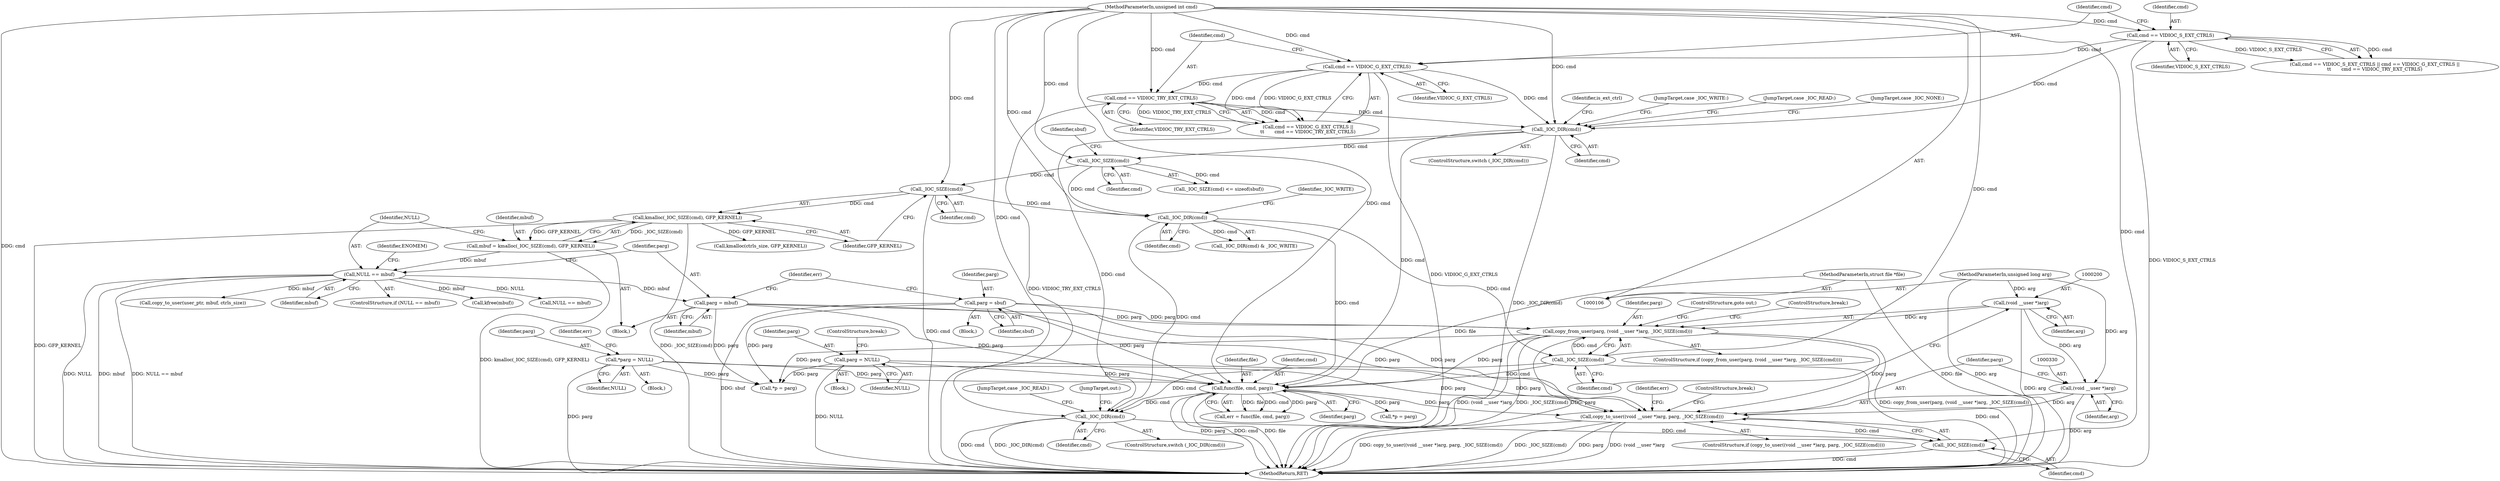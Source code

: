 digraph "1_linux_fc0a80798576f80ca10b3f6c9c7097f12fd1d64e_0@API" {
"1000328" [label="(Call,copy_to_user((void __user *)arg, parg, _IOC_SIZE(cmd)))"];
"1000329" [label="(Call,(void __user *)arg)"];
"1000199" [label="(Call,(void __user *)arg)"];
"1000109" [label="(MethodParameterIn,unsigned long arg)"];
"1000271" [label="(Call,func(file, cmd, parg))"];
"1000107" [label="(MethodParameterIn,struct file *file)"];
"1000193" [label="(Call,_IOC_DIR(cmd))"];
"1000161" [label="(Call,_IOC_SIZE(cmd))"];
"1000149" [label="(Call,_IOC_DIR(cmd))"];
"1000138" [label="(Call,cmd == VIDIOC_S_EXT_CTRLS)"];
"1000108" [label="(MethodParameterIn,unsigned int cmd)"];
"1000142" [label="(Call,cmd == VIDIOC_G_EXT_CTRLS)"];
"1000145" [label="(Call,cmd == VIDIOC_TRY_EXT_CTRLS)"];
"1000174" [label="(Call,_IOC_SIZE(cmd))"];
"1000202" [label="(Call,_IOC_SIZE(cmd))"];
"1000184" [label="(Call,parg = mbuf)"];
"1000178" [label="(Call,NULL == mbuf)"];
"1000171" [label="(Call,mbuf = kmalloc(_IOC_SIZE(cmd), GFP_KERNEL))"];
"1000173" [label="(Call,kmalloc(_IOC_SIZE(cmd), GFP_KERNEL))"];
"1000166" [label="(Call,parg = sbuf)"];
"1000118" [label="(Call,*parg = NULL)"];
"1000197" [label="(Call,copy_from_user(parg, (void __user *)arg, _IOC_SIZE(cmd)))"];
"1000153" [label="(Call,parg = NULL)"];
"1000333" [label="(Call,_IOC_SIZE(cmd))"];
"1000323" [label="(Call,_IOC_DIR(cmd))"];
"1000108" [label="(MethodParameterIn,unsigned int cmd)"];
"1000326" [label="(JumpTarget,case _IOC_READ:)"];
"1000109" [label="(MethodParameterIn,unsigned long arg)"];
"1000274" [label="(Identifier,parg)"];
"1000199" [label="(Call,(void __user *)arg)"];
"1000340" [label="(JumpTarget,out:)"];
"1000197" [label="(Call,copy_from_user(parg, (void __user *)arg, _IOC_SIZE(cmd)))"];
"1000288" [label="(Call,*p = parg)"];
"1000120" [label="(Identifier,NULL)"];
"1000180" [label="(Identifier,mbuf)"];
"1000207" [label="(Identifier,is_ext_ctrl)"];
"1000137" [label="(Call,cmd == VIDIOC_S_EXT_CTRLS || cmd == VIDIOC_G_EXT_CTRLS ||\n\t\t       cmd == VIDIOC_TRY_EXT_CTRLS)"];
"1000176" [label="(Identifier,GFP_KERNEL)"];
"1000345" [label="(MethodReturn,RET)"];
"1000175" [label="(Identifier,cmd)"];
"1000161" [label="(Call,_IOC_SIZE(cmd))"];
"1000158" [label="(JumpTarget,case _IOC_WRITE:)"];
"1000336" [label="(Identifier,err)"];
"1000271" [label="(Call,func(file, cmd, parg))"];
"1000139" [label="(Identifier,cmd)"];
"1000154" [label="(Identifier,parg)"];
"1000162" [label="(Identifier,cmd)"];
"1000153" [label="(Call,parg = NULL)"];
"1000188" [label="(Identifier,err)"];
"1000307" [label="(Call,copy_to_user(user_ptr, mbuf, ctrls_size))"];
"1000204" [label="(ControlStructure,goto out;)"];
"1000179" [label="(Identifier,NULL)"];
"1000144" [label="(Identifier,VIDIOC_G_EXT_CTRLS)"];
"1000205" [label="(ControlStructure,break;)"];
"1000174" [label="(Call,_IOC_SIZE(cmd))"];
"1000118" [label="(Call,*parg = NULL)"];
"1000178" [label="(Call,NULL == mbuf)"];
"1000323" [label="(Call,_IOC_DIR(cmd))"];
"1000173" [label="(Call,kmalloc(_IOC_SIZE(cmd), GFP_KERNEL))"];
"1000147" [label="(Identifier,VIDIOC_TRY_EXT_CTRLS)"];
"1000322" [label="(ControlStructure,switch (_IOC_DIR(cmd)))"];
"1000150" [label="(Identifier,cmd)"];
"1000165" [label="(Block,)"];
"1000172" [label="(Identifier,mbuf)"];
"1000201" [label="(Identifier,arg)"];
"1000329" [label="(Call,(void __user *)arg)"];
"1000164" [label="(Identifier,sbuf)"];
"1000160" [label="(Call,_IOC_SIZE(cmd) <= sizeof(sbuf))"];
"1000143" [label="(Identifier,cmd)"];
"1000140" [label="(Identifier,VIDIOC_S_EXT_CTRLS)"];
"1000324" [label="(Identifier,cmd)"];
"1000184" [label="(Call,parg = mbuf)"];
"1000142" [label="(Call,cmd == VIDIOC_G_EXT_CTRLS)"];
"1000332" [label="(Identifier,parg)"];
"1000151" [label="(Block,)"];
"1000166" [label="(Call,parg = sbuf)"];
"1000141" [label="(Call,cmd == VIDIOC_G_EXT_CTRLS ||\n\t\t       cmd == VIDIOC_TRY_EXT_CTRLS)"];
"1000193" [label="(Call,_IOC_DIR(cmd))"];
"1000328" [label="(Call,copy_to_user((void __user *)arg, parg, _IOC_SIZE(cmd)))"];
"1000186" [label="(Identifier,mbuf)"];
"1000156" [label="(ControlStructure,break;)"];
"1000272" [label="(Identifier,file)"];
"1000198" [label="(Identifier,parg)"];
"1000192" [label="(Call,_IOC_DIR(cmd) & _IOC_WRITE)"];
"1000183" [label="(Identifier,ENOMEM)"];
"1000195" [label="(Identifier,_IOC_WRITE)"];
"1000210" [label="(Call,*p = parg)"];
"1000334" [label="(Identifier,cmd)"];
"1000107" [label="(MethodParameterIn,struct file *file)"];
"1000185" [label="(Identifier,parg)"];
"1000203" [label="(Identifier,cmd)"];
"1000177" [label="(ControlStructure,if (NULL == mbuf))"];
"1000155" [label="(Identifier,NULL)"];
"1000202" [label="(Call,_IOC_SIZE(cmd))"];
"1000171" [label="(Call,mbuf = kmalloc(_IOC_SIZE(cmd), GFP_KERNEL))"];
"1000146" [label="(Identifier,cmd)"];
"1000327" [label="(ControlStructure,if (copy_to_user((void __user *)arg, parg, _IOC_SIZE(cmd))))"];
"1000111" [label="(Block,)"];
"1000138" [label="(Call,cmd == VIDIOC_S_EXT_CTRLS)"];
"1000145" [label="(Call,cmd == VIDIOC_TRY_EXT_CTRLS)"];
"1000170" [label="(Block,)"];
"1000157" [label="(JumpTarget,case _IOC_READ:)"];
"1000242" [label="(Call,kmalloc(ctrls_size, GFP_KERNEL))"];
"1000167" [label="(Identifier,parg)"];
"1000333" [label="(Call,_IOC_SIZE(cmd))"];
"1000194" [label="(Identifier,cmd)"];
"1000196" [label="(ControlStructure,if (copy_from_user(parg, (void __user *)arg, _IOC_SIZE(cmd))))"];
"1000119" [label="(Identifier,parg)"];
"1000123" [label="(Identifier,err)"];
"1000168" [label="(Identifier,sbuf)"];
"1000152" [label="(JumpTarget,case _IOC_NONE:)"];
"1000269" [label="(Call,err = func(file, cmd, parg))"];
"1000149" [label="(Call,_IOC_DIR(cmd))"];
"1000339" [label="(ControlStructure,break;)"];
"1000273" [label="(Identifier,cmd)"];
"1000341" [label="(Call,kfree(mbuf))"];
"1000250" [label="(Call,NULL == mbuf)"];
"1000148" [label="(ControlStructure,switch (_IOC_DIR(cmd)))"];
"1000331" [label="(Identifier,arg)"];
"1000328" -> "1000327"  [label="AST: "];
"1000328" -> "1000333"  [label="CFG: "];
"1000329" -> "1000328"  [label="AST: "];
"1000332" -> "1000328"  [label="AST: "];
"1000333" -> "1000328"  [label="AST: "];
"1000336" -> "1000328"  [label="CFG: "];
"1000339" -> "1000328"  [label="CFG: "];
"1000328" -> "1000345"  [label="DDG: copy_to_user((void __user *)arg, parg, _IOC_SIZE(cmd))"];
"1000328" -> "1000345"  [label="DDG: _IOC_SIZE(cmd)"];
"1000328" -> "1000345"  [label="DDG: parg"];
"1000328" -> "1000345"  [label="DDG: (void __user *)arg"];
"1000329" -> "1000328"  [label="DDG: arg"];
"1000271" -> "1000328"  [label="DDG: parg"];
"1000184" -> "1000328"  [label="DDG: parg"];
"1000166" -> "1000328"  [label="DDG: parg"];
"1000153" -> "1000328"  [label="DDG: parg"];
"1000118" -> "1000328"  [label="DDG: parg"];
"1000197" -> "1000328"  [label="DDG: parg"];
"1000333" -> "1000328"  [label="DDG: cmd"];
"1000329" -> "1000331"  [label="CFG: "];
"1000330" -> "1000329"  [label="AST: "];
"1000331" -> "1000329"  [label="AST: "];
"1000332" -> "1000329"  [label="CFG: "];
"1000329" -> "1000345"  [label="DDG: arg"];
"1000199" -> "1000329"  [label="DDG: arg"];
"1000109" -> "1000329"  [label="DDG: arg"];
"1000199" -> "1000197"  [label="AST: "];
"1000199" -> "1000201"  [label="CFG: "];
"1000200" -> "1000199"  [label="AST: "];
"1000201" -> "1000199"  [label="AST: "];
"1000203" -> "1000199"  [label="CFG: "];
"1000199" -> "1000345"  [label="DDG: arg"];
"1000199" -> "1000197"  [label="DDG: arg"];
"1000109" -> "1000199"  [label="DDG: arg"];
"1000109" -> "1000106"  [label="AST: "];
"1000109" -> "1000345"  [label="DDG: arg"];
"1000271" -> "1000269"  [label="AST: "];
"1000271" -> "1000274"  [label="CFG: "];
"1000272" -> "1000271"  [label="AST: "];
"1000273" -> "1000271"  [label="AST: "];
"1000274" -> "1000271"  [label="AST: "];
"1000269" -> "1000271"  [label="CFG: "];
"1000271" -> "1000345"  [label="DDG: parg"];
"1000271" -> "1000345"  [label="DDG: cmd"];
"1000271" -> "1000345"  [label="DDG: file"];
"1000271" -> "1000269"  [label="DDG: file"];
"1000271" -> "1000269"  [label="DDG: cmd"];
"1000271" -> "1000269"  [label="DDG: parg"];
"1000107" -> "1000271"  [label="DDG: file"];
"1000193" -> "1000271"  [label="DDG: cmd"];
"1000202" -> "1000271"  [label="DDG: cmd"];
"1000149" -> "1000271"  [label="DDG: cmd"];
"1000108" -> "1000271"  [label="DDG: cmd"];
"1000184" -> "1000271"  [label="DDG: parg"];
"1000166" -> "1000271"  [label="DDG: parg"];
"1000118" -> "1000271"  [label="DDG: parg"];
"1000197" -> "1000271"  [label="DDG: parg"];
"1000153" -> "1000271"  [label="DDG: parg"];
"1000271" -> "1000288"  [label="DDG: parg"];
"1000271" -> "1000323"  [label="DDG: cmd"];
"1000107" -> "1000106"  [label="AST: "];
"1000107" -> "1000345"  [label="DDG: file"];
"1000193" -> "1000192"  [label="AST: "];
"1000193" -> "1000194"  [label="CFG: "];
"1000194" -> "1000193"  [label="AST: "];
"1000195" -> "1000193"  [label="CFG: "];
"1000193" -> "1000192"  [label="DDG: cmd"];
"1000161" -> "1000193"  [label="DDG: cmd"];
"1000174" -> "1000193"  [label="DDG: cmd"];
"1000108" -> "1000193"  [label="DDG: cmd"];
"1000193" -> "1000202"  [label="DDG: cmd"];
"1000193" -> "1000323"  [label="DDG: cmd"];
"1000161" -> "1000160"  [label="AST: "];
"1000161" -> "1000162"  [label="CFG: "];
"1000162" -> "1000161"  [label="AST: "];
"1000164" -> "1000161"  [label="CFG: "];
"1000161" -> "1000160"  [label="DDG: cmd"];
"1000149" -> "1000161"  [label="DDG: cmd"];
"1000108" -> "1000161"  [label="DDG: cmd"];
"1000161" -> "1000174"  [label="DDG: cmd"];
"1000149" -> "1000148"  [label="AST: "];
"1000149" -> "1000150"  [label="CFG: "];
"1000150" -> "1000149"  [label="AST: "];
"1000152" -> "1000149"  [label="CFG: "];
"1000157" -> "1000149"  [label="CFG: "];
"1000158" -> "1000149"  [label="CFG: "];
"1000207" -> "1000149"  [label="CFG: "];
"1000149" -> "1000345"  [label="DDG: _IOC_DIR(cmd)"];
"1000138" -> "1000149"  [label="DDG: cmd"];
"1000142" -> "1000149"  [label="DDG: cmd"];
"1000145" -> "1000149"  [label="DDG: cmd"];
"1000108" -> "1000149"  [label="DDG: cmd"];
"1000149" -> "1000323"  [label="DDG: cmd"];
"1000138" -> "1000137"  [label="AST: "];
"1000138" -> "1000140"  [label="CFG: "];
"1000139" -> "1000138"  [label="AST: "];
"1000140" -> "1000138"  [label="AST: "];
"1000143" -> "1000138"  [label="CFG: "];
"1000137" -> "1000138"  [label="CFG: "];
"1000138" -> "1000345"  [label="DDG: VIDIOC_S_EXT_CTRLS"];
"1000138" -> "1000137"  [label="DDG: cmd"];
"1000138" -> "1000137"  [label="DDG: VIDIOC_S_EXT_CTRLS"];
"1000108" -> "1000138"  [label="DDG: cmd"];
"1000138" -> "1000142"  [label="DDG: cmd"];
"1000108" -> "1000106"  [label="AST: "];
"1000108" -> "1000345"  [label="DDG: cmd"];
"1000108" -> "1000142"  [label="DDG: cmd"];
"1000108" -> "1000145"  [label="DDG: cmd"];
"1000108" -> "1000174"  [label="DDG: cmd"];
"1000108" -> "1000202"  [label="DDG: cmd"];
"1000108" -> "1000323"  [label="DDG: cmd"];
"1000108" -> "1000333"  [label="DDG: cmd"];
"1000142" -> "1000141"  [label="AST: "];
"1000142" -> "1000144"  [label="CFG: "];
"1000143" -> "1000142"  [label="AST: "];
"1000144" -> "1000142"  [label="AST: "];
"1000146" -> "1000142"  [label="CFG: "];
"1000141" -> "1000142"  [label="CFG: "];
"1000142" -> "1000345"  [label="DDG: VIDIOC_G_EXT_CTRLS"];
"1000142" -> "1000141"  [label="DDG: cmd"];
"1000142" -> "1000141"  [label="DDG: VIDIOC_G_EXT_CTRLS"];
"1000142" -> "1000145"  [label="DDG: cmd"];
"1000145" -> "1000141"  [label="AST: "];
"1000145" -> "1000147"  [label="CFG: "];
"1000146" -> "1000145"  [label="AST: "];
"1000147" -> "1000145"  [label="AST: "];
"1000141" -> "1000145"  [label="CFG: "];
"1000145" -> "1000345"  [label="DDG: VIDIOC_TRY_EXT_CTRLS"];
"1000145" -> "1000141"  [label="DDG: cmd"];
"1000145" -> "1000141"  [label="DDG: VIDIOC_TRY_EXT_CTRLS"];
"1000174" -> "1000173"  [label="AST: "];
"1000174" -> "1000175"  [label="CFG: "];
"1000175" -> "1000174"  [label="AST: "];
"1000176" -> "1000174"  [label="CFG: "];
"1000174" -> "1000345"  [label="DDG: cmd"];
"1000174" -> "1000173"  [label="DDG: cmd"];
"1000202" -> "1000197"  [label="AST: "];
"1000202" -> "1000203"  [label="CFG: "];
"1000203" -> "1000202"  [label="AST: "];
"1000197" -> "1000202"  [label="CFG: "];
"1000202" -> "1000345"  [label="DDG: cmd"];
"1000202" -> "1000197"  [label="DDG: cmd"];
"1000202" -> "1000323"  [label="DDG: cmd"];
"1000184" -> "1000170"  [label="AST: "];
"1000184" -> "1000186"  [label="CFG: "];
"1000185" -> "1000184"  [label="AST: "];
"1000186" -> "1000184"  [label="AST: "];
"1000188" -> "1000184"  [label="CFG: "];
"1000178" -> "1000184"  [label="DDG: mbuf"];
"1000184" -> "1000197"  [label="DDG: parg"];
"1000184" -> "1000210"  [label="DDG: parg"];
"1000178" -> "1000177"  [label="AST: "];
"1000178" -> "1000180"  [label="CFG: "];
"1000179" -> "1000178"  [label="AST: "];
"1000180" -> "1000178"  [label="AST: "];
"1000183" -> "1000178"  [label="CFG: "];
"1000185" -> "1000178"  [label="CFG: "];
"1000178" -> "1000345"  [label="DDG: NULL == mbuf"];
"1000178" -> "1000345"  [label="DDG: NULL"];
"1000178" -> "1000345"  [label="DDG: mbuf"];
"1000171" -> "1000178"  [label="DDG: mbuf"];
"1000178" -> "1000250"  [label="DDG: NULL"];
"1000178" -> "1000307"  [label="DDG: mbuf"];
"1000178" -> "1000341"  [label="DDG: mbuf"];
"1000171" -> "1000170"  [label="AST: "];
"1000171" -> "1000173"  [label="CFG: "];
"1000172" -> "1000171"  [label="AST: "];
"1000173" -> "1000171"  [label="AST: "];
"1000179" -> "1000171"  [label="CFG: "];
"1000171" -> "1000345"  [label="DDG: kmalloc(_IOC_SIZE(cmd), GFP_KERNEL)"];
"1000173" -> "1000171"  [label="DDG: _IOC_SIZE(cmd)"];
"1000173" -> "1000171"  [label="DDG: GFP_KERNEL"];
"1000173" -> "1000176"  [label="CFG: "];
"1000176" -> "1000173"  [label="AST: "];
"1000173" -> "1000345"  [label="DDG: GFP_KERNEL"];
"1000173" -> "1000345"  [label="DDG: _IOC_SIZE(cmd)"];
"1000173" -> "1000242"  [label="DDG: GFP_KERNEL"];
"1000166" -> "1000165"  [label="AST: "];
"1000166" -> "1000168"  [label="CFG: "];
"1000167" -> "1000166"  [label="AST: "];
"1000168" -> "1000166"  [label="AST: "];
"1000188" -> "1000166"  [label="CFG: "];
"1000166" -> "1000345"  [label="DDG: sbuf"];
"1000166" -> "1000197"  [label="DDG: parg"];
"1000166" -> "1000210"  [label="DDG: parg"];
"1000118" -> "1000111"  [label="AST: "];
"1000118" -> "1000120"  [label="CFG: "];
"1000119" -> "1000118"  [label="AST: "];
"1000120" -> "1000118"  [label="AST: "];
"1000123" -> "1000118"  [label="CFG: "];
"1000118" -> "1000345"  [label="DDG: parg"];
"1000118" -> "1000210"  [label="DDG: parg"];
"1000197" -> "1000196"  [label="AST: "];
"1000198" -> "1000197"  [label="AST: "];
"1000204" -> "1000197"  [label="CFG: "];
"1000205" -> "1000197"  [label="CFG: "];
"1000197" -> "1000345"  [label="DDG: copy_from_user(parg, (void __user *)arg, _IOC_SIZE(cmd))"];
"1000197" -> "1000345"  [label="DDG: (void __user *)arg"];
"1000197" -> "1000345"  [label="DDG: _IOC_SIZE(cmd)"];
"1000197" -> "1000345"  [label="DDG: parg"];
"1000197" -> "1000210"  [label="DDG: parg"];
"1000153" -> "1000151"  [label="AST: "];
"1000153" -> "1000155"  [label="CFG: "];
"1000154" -> "1000153"  [label="AST: "];
"1000155" -> "1000153"  [label="AST: "];
"1000156" -> "1000153"  [label="CFG: "];
"1000153" -> "1000345"  [label="DDG: NULL"];
"1000153" -> "1000210"  [label="DDG: parg"];
"1000333" -> "1000334"  [label="CFG: "];
"1000334" -> "1000333"  [label="AST: "];
"1000333" -> "1000345"  [label="DDG: cmd"];
"1000323" -> "1000333"  [label="DDG: cmd"];
"1000323" -> "1000322"  [label="AST: "];
"1000323" -> "1000324"  [label="CFG: "];
"1000324" -> "1000323"  [label="AST: "];
"1000326" -> "1000323"  [label="CFG: "];
"1000340" -> "1000323"  [label="CFG: "];
"1000323" -> "1000345"  [label="DDG: cmd"];
"1000323" -> "1000345"  [label="DDG: _IOC_DIR(cmd)"];
}
